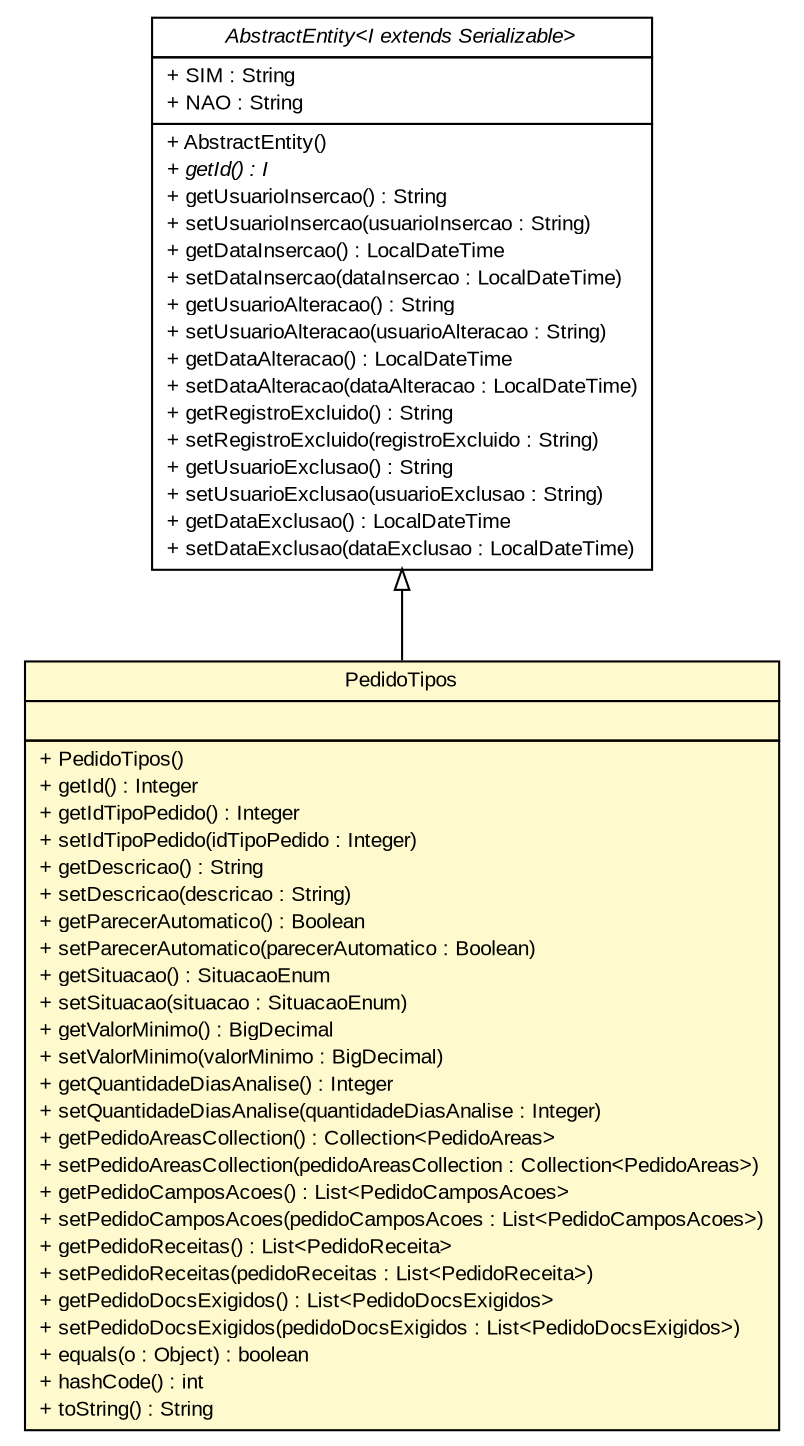#!/usr/local/bin/dot
#
# Class diagram 
# Generated by UMLGraph version R5_6 (http://www.umlgraph.org/)
#

digraph G {
	edge [fontname="arial",fontsize=10,labelfontname="arial",labelfontsize=10];
	node [fontname="arial",fontsize=10,shape=plaintext];
	nodesep=0.25;
	ranksep=0.5;
	// br.gov.to.sefaz.persistence.entity.AbstractEntity<I extends java.io.Serializable>
	c810810 [label=<<table title="br.gov.to.sefaz.persistence.entity.AbstractEntity" border="0" cellborder="1" cellspacing="0" cellpadding="2" port="p" href="../../../persistence/entity/AbstractEntity.html">
		<tr><td><table border="0" cellspacing="0" cellpadding="1">
<tr><td align="center" balign="center"><font face="arial italic"> AbstractEntity&lt;I extends Serializable&gt; </font></td></tr>
		</table></td></tr>
		<tr><td><table border="0" cellspacing="0" cellpadding="1">
<tr><td align="left" balign="left"> + SIM : String </td></tr>
<tr><td align="left" balign="left"> + NAO : String </td></tr>
		</table></td></tr>
		<tr><td><table border="0" cellspacing="0" cellpadding="1">
<tr><td align="left" balign="left"> + AbstractEntity() </td></tr>
<tr><td align="left" balign="left"><font face="arial italic" point-size="10.0"> + getId() : I </font></td></tr>
<tr><td align="left" balign="left"> + getUsuarioInsercao() : String </td></tr>
<tr><td align="left" balign="left"> + setUsuarioInsercao(usuarioInsercao : String) </td></tr>
<tr><td align="left" balign="left"> + getDataInsercao() : LocalDateTime </td></tr>
<tr><td align="left" balign="left"> + setDataInsercao(dataInsercao : LocalDateTime) </td></tr>
<tr><td align="left" balign="left"> + getUsuarioAlteracao() : String </td></tr>
<tr><td align="left" balign="left"> + setUsuarioAlteracao(usuarioAlteracao : String) </td></tr>
<tr><td align="left" balign="left"> + getDataAlteracao() : LocalDateTime </td></tr>
<tr><td align="left" balign="left"> + setDataAlteracao(dataAlteracao : LocalDateTime) </td></tr>
<tr><td align="left" balign="left"> + getRegistroExcluido() : String </td></tr>
<tr><td align="left" balign="left"> + setRegistroExcluido(registroExcluido : String) </td></tr>
<tr><td align="left" balign="left"> + getUsuarioExclusao() : String </td></tr>
<tr><td align="left" balign="left"> + setUsuarioExclusao(usuarioExclusao : String) </td></tr>
<tr><td align="left" balign="left"> + getDataExclusao() : LocalDateTime </td></tr>
<tr><td align="left" balign="left"> + setDataExclusao(dataExclusao : LocalDateTime) </td></tr>
		</table></td></tr>
		</table>>, URL="../../../persistence/entity/AbstractEntity.html", fontname="arial", fontcolor="black", fontsize=10.0];
	// br.gov.to.sefaz.arr.persistence.entity.PedidoTipos
	c811418 [label=<<table title="br.gov.to.sefaz.arr.persistence.entity.PedidoTipos" border="0" cellborder="1" cellspacing="0" cellpadding="2" port="p" bgcolor="lemonChiffon" href="./PedidoTipos.html">
		<tr><td><table border="0" cellspacing="0" cellpadding="1">
<tr><td align="center" balign="center"> PedidoTipos </td></tr>
		</table></td></tr>
		<tr><td><table border="0" cellspacing="0" cellpadding="1">
<tr><td align="left" balign="left">  </td></tr>
		</table></td></tr>
		<tr><td><table border="0" cellspacing="0" cellpadding="1">
<tr><td align="left" balign="left"> + PedidoTipos() </td></tr>
<tr><td align="left" balign="left"> + getId() : Integer </td></tr>
<tr><td align="left" balign="left"> + getIdTipoPedido() : Integer </td></tr>
<tr><td align="left" balign="left"> + setIdTipoPedido(idTipoPedido : Integer) </td></tr>
<tr><td align="left" balign="left"> + getDescricao() : String </td></tr>
<tr><td align="left" balign="left"> + setDescricao(descricao : String) </td></tr>
<tr><td align="left" balign="left"> + getParecerAutomatico() : Boolean </td></tr>
<tr><td align="left" balign="left"> + setParecerAutomatico(parecerAutomatico : Boolean) </td></tr>
<tr><td align="left" balign="left"> + getSituacao() : SituacaoEnum </td></tr>
<tr><td align="left" balign="left"> + setSituacao(situacao : SituacaoEnum) </td></tr>
<tr><td align="left" balign="left"> + getValorMinimo() : BigDecimal </td></tr>
<tr><td align="left" balign="left"> + setValorMinimo(valorMinimo : BigDecimal) </td></tr>
<tr><td align="left" balign="left"> + getQuantidadeDiasAnalise() : Integer </td></tr>
<tr><td align="left" balign="left"> + setQuantidadeDiasAnalise(quantidadeDiasAnalise : Integer) </td></tr>
<tr><td align="left" balign="left"> + getPedidoAreasCollection() : Collection&lt;PedidoAreas&gt; </td></tr>
<tr><td align="left" balign="left"> + setPedidoAreasCollection(pedidoAreasCollection : Collection&lt;PedidoAreas&gt;) </td></tr>
<tr><td align="left" balign="left"> + getPedidoCamposAcoes() : List&lt;PedidoCamposAcoes&gt; </td></tr>
<tr><td align="left" balign="left"> + setPedidoCamposAcoes(pedidoCamposAcoes : List&lt;PedidoCamposAcoes&gt;) </td></tr>
<tr><td align="left" balign="left"> + getPedidoReceitas() : List&lt;PedidoReceita&gt; </td></tr>
<tr><td align="left" balign="left"> + setPedidoReceitas(pedidoReceitas : List&lt;PedidoReceita&gt;) </td></tr>
<tr><td align="left" balign="left"> + getPedidoDocsExigidos() : List&lt;PedidoDocsExigidos&gt; </td></tr>
<tr><td align="left" balign="left"> + setPedidoDocsExigidos(pedidoDocsExigidos : List&lt;PedidoDocsExigidos&gt;) </td></tr>
<tr><td align="left" balign="left"> + equals(o : Object) : boolean </td></tr>
<tr><td align="left" balign="left"> + hashCode() : int </td></tr>
<tr><td align="left" balign="left"> + toString() : String </td></tr>
		</table></td></tr>
		</table>>, URL="./PedidoTipos.html", fontname="arial", fontcolor="black", fontsize=10.0];
	//br.gov.to.sefaz.arr.persistence.entity.PedidoTipos extends br.gov.to.sefaz.persistence.entity.AbstractEntity<java.lang.Integer>
	c810810:p -> c811418:p [dir=back,arrowtail=empty];
}

